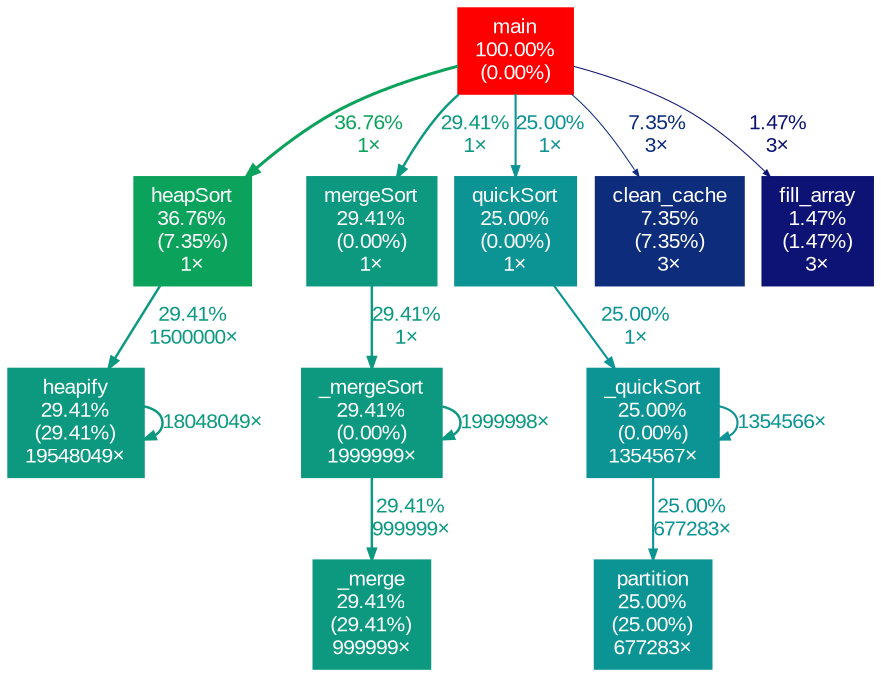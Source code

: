 digraph {
	graph [fontname=Arial, nodesep=0.125, ranksep=0.25];
	node [fontcolor=white, fontname=Arial, height=0, shape=box, style=filled, width=0];
	edge [fontname=Arial];
	1 [color="#ff0000", fontcolor="#ffffff", fontsize="10.00", label="main\n100.00%\n(0.00%)"];
	1 -> 2 [arrowsize="0.61", color="#0ba35c", fontcolor="#0ba35c", fontsize="10.00", label="36.76%\n1×", labeldistance="1.47", penwidth="1.47"];
	1 -> 4 [arrowsize="0.54", color="#0c9980", fontcolor="#0c9980", fontsize="10.00", label="29.41%\n1×", labeldistance="1.18", penwidth="1.18"];
	1 -> 8 [arrowsize="0.50", color="#0c9393", fontcolor="#0c9393", fontsize="10.00", label="25.00%\n1×", labeldistance="1.00", penwidth="1.00"];
	1 -> 10 [arrowsize="0.35", color="#0d2d7c", fontcolor="#0d2d7c", fontsize="10.00", label="7.35%\n3×", labeldistance="0.50", penwidth="0.50"];
	1 -> 11 [arrowsize="0.35", color="#0d1375", fontcolor="#0d1375", fontsize="10.00", label="1.47%\n3×", labeldistance="0.50", penwidth="0.50"];
	2 [color="#0ba35c", fontcolor="#ffffff", fontsize="10.00", label="heapSort\n36.76%\n(7.35%)\n1×"];
	2 -> 3 [arrowsize="0.54", color="#0c9980", fontcolor="#0c9980", fontsize="10.00", label="29.41%\n1500000×", labeldistance="1.18", penwidth="1.18"];
	3 [color="#0c9980", fontcolor="#ffffff", fontsize="10.00", label="heapify\n29.41%\n(29.41%)\n19548049×"];
	3 -> 3 [arrowsize="0.54", color="#0c9980", fontcolor="#0c9980", fontsize="10.00", label="18048049×", labeldistance="1.18", penwidth="1.18"];
	4 [color="#0c9980", fontcolor="#ffffff", fontsize="10.00", label="mergeSort\n29.41%\n(0.00%)\n1×"];
	4 -> 6 [arrowsize="0.54", color="#0c9980", fontcolor="#0c9980", fontsize="10.00", label="29.41%\n1×", labeldistance="1.18", penwidth="1.18"];
	5 [color="#0c9980", fontcolor="#ffffff", fontsize="10.00", label="_merge\n29.41%\n(29.41%)\n999999×"];
	6 [color="#0c9980", fontcolor="#ffffff", fontsize="10.00", label="_mergeSort\n29.41%\n(0.00%)\n1999999×"];
	6 -> 5 [arrowsize="0.54", color="#0c9980", fontcolor="#0c9980", fontsize="10.00", label="29.41%\n999999×", labeldistance="1.18", penwidth="1.18"];
	6 -> 6 [arrowsize="0.54", color="#0c9980", fontcolor="#0c9980", fontsize="10.00", label="1999998×", labeldistance="1.18", penwidth="1.18"];
	7 [color="#0c9393", fontcolor="#ffffff", fontsize="10.00", label="partition\n25.00%\n(25.00%)\n677283×"];
	8 [color="#0c9393", fontcolor="#ffffff", fontsize="10.00", label="quickSort\n25.00%\n(0.00%)\n1×"];
	8 -> 9 [arrowsize="0.50", color="#0c9393", fontcolor="#0c9393", fontsize="10.00", label="25.00%\n1×", labeldistance="1.00", penwidth="1.00"];
	9 [color="#0c9393", fontcolor="#ffffff", fontsize="10.00", label="_quickSort\n25.00%\n(0.00%)\n1354567×"];
	9 -> 7 [arrowsize="0.50", color="#0c9393", fontcolor="#0c9393", fontsize="10.00", label="25.00%\n677283×", labeldistance="1.00", penwidth="1.00"];
	9 -> 9 [arrowsize="0.50", color="#0c9393", fontcolor="#0c9393", fontsize="10.00", label="1354566×", labeldistance="1.00", penwidth="1.00"];
	10 [color="#0d2d7c", fontcolor="#ffffff", fontsize="10.00", label="clean_cache\n7.35%\n(7.35%)\n3×"];
	11 [color="#0d1375", fontcolor="#ffffff", fontsize="10.00", label="fill_array\n1.47%\n(1.47%)\n3×"];
}
